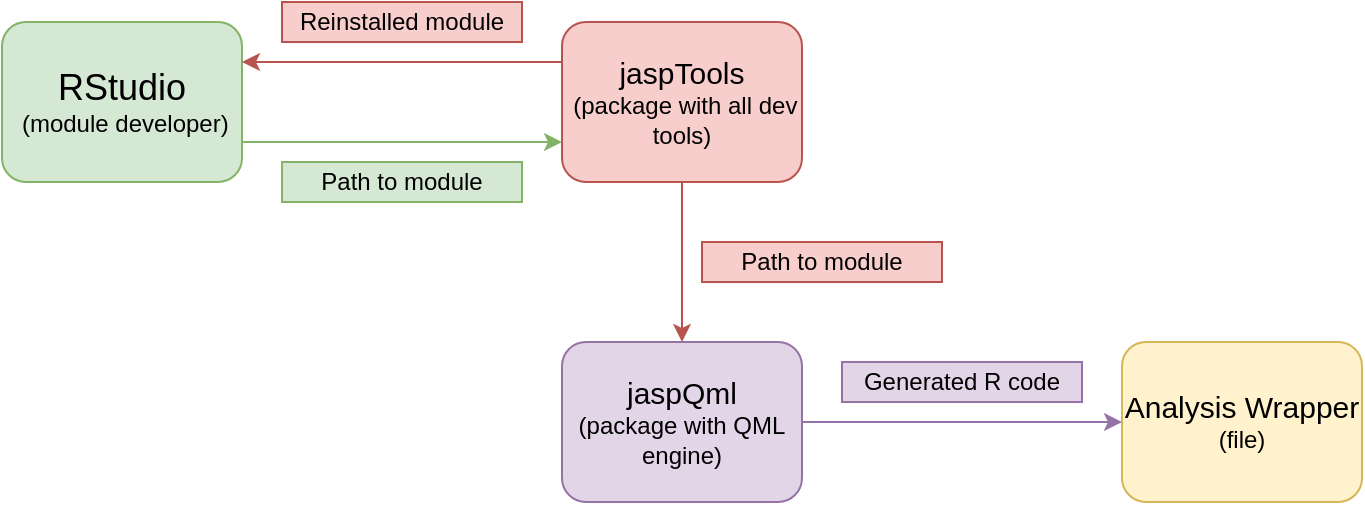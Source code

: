 <mxfile version="14.4.8" type="device"><diagram id="ig-kbpP4kJgic904C_cp" name="Page-1"><mxGraphModel dx="2062" dy="1124" grid="1" gridSize="10" guides="1" tooltips="1" connect="1" arrows="1" fold="1" page="1" pageScale="1" pageWidth="827" pageHeight="1169" math="0" shadow="0"><root><mxCell id="0"/><mxCell id="1" parent="0"/><mxCell id="neelp6xKrdvwuHRLlbqD-1" value="&lt;div&gt;&lt;font style=&quot;font-size: 15px&quot;&gt;jaspTools&lt;/font&gt;&lt;/div&gt;&lt;font style=&quot;font-size: 12px&quot;&gt;&amp;nbsp;(package with all dev tools)&lt;/font&gt;" style="rounded=1;whiteSpace=wrap;html=1;fillColor=#f8cecc;strokeColor=#b85450;" parent="1" vertex="1"><mxGeometry x="320" y="240" width="120" height="80" as="geometry"/></mxCell><mxCell id="neelp6xKrdvwuHRLlbqD-2" value="&lt;div&gt;&lt;font style=&quot;font-size: 15px&quot;&gt;jaspQml&lt;/font&gt;&lt;br&gt;&lt;/div&gt;&lt;div&gt;(package with QML engine)&lt;/div&gt;" style="rounded=1;whiteSpace=wrap;html=1;fillColor=#e1d5e7;strokeColor=#9673a6;" parent="1" vertex="1"><mxGeometry x="320" y="400" width="120" height="80" as="geometry"/></mxCell><mxCell id="neelp6xKrdvwuHRLlbqD-3" value="&lt;div style=&quot;font-size: 18px&quot;&gt;&lt;font style=&quot;font-size: 18px&quot;&gt;RStudio&lt;/font&gt;&lt;/div&gt;&amp;nbsp;(module developer)" style="rounded=1;whiteSpace=wrap;html=1;fillColor=#d5e8d4;strokeColor=#82b366;" parent="1" vertex="1"><mxGeometry x="40" y="240" width="120" height="80" as="geometry"/></mxCell><mxCell id="neelp6xKrdvwuHRLlbqD-5" value="&lt;div style=&quot;font-size: 15px&quot;&gt;&lt;font style=&quot;font-size: 15px&quot;&gt;Analysis Wrapper&lt;/font&gt;&lt;/div&gt;&lt;div&gt;&lt;font style=&quot;font-size: 12px&quot;&gt;(file)&lt;br&gt;&lt;/font&gt;&lt;/div&gt;" style="rounded=1;whiteSpace=wrap;html=1;fillColor=#fff2cc;strokeColor=#d6b656;" parent="1" vertex="1"><mxGeometry x="600" y="400" width="120" height="80" as="geometry"/></mxCell><mxCell id="neelp6xKrdvwuHRLlbqD-8" value="&lt;div&gt;Path to module&lt;br&gt;&lt;/div&gt;" style="rounded=0;whiteSpace=wrap;html=1;fillColor=#d5e8d4;strokeColor=#82b366;" parent="1" vertex="1"><mxGeometry x="180" y="310" width="120" height="20" as="geometry"/></mxCell><mxCell id="neelp6xKrdvwuHRLlbqD-9" value="&lt;div&gt;Path to module&lt;br&gt;&lt;/div&gt;" style="rounded=0;whiteSpace=wrap;html=1;fillColor=#f8cecc;strokeColor=#b85450;" parent="1" vertex="1"><mxGeometry x="390" y="350" width="120" height="20" as="geometry"/></mxCell><mxCell id="neelp6xKrdvwuHRLlbqD-12" value="Generated R code" style="rounded=0;whiteSpace=wrap;html=1;fillColor=#e1d5e7;strokeColor=#9673a6;" parent="1" vertex="1"><mxGeometry x="460" y="410" width="120" height="20" as="geometry"/></mxCell><mxCell id="neelp6xKrdvwuHRLlbqD-13" value="" style="endArrow=classic;html=1;entryX=0;entryY=0.75;entryDx=0;entryDy=0;fillColor=#d5e8d4;strokeColor=#82b366;exitX=1;exitY=0.75;exitDx=0;exitDy=0;" parent="1" target="neelp6xKrdvwuHRLlbqD-1" edge="1" source="neelp6xKrdvwuHRLlbqD-3"><mxGeometry width="50" height="50" relative="1" as="geometry"><mxPoint x="160" y="279.5" as="sourcePoint"/><mxPoint x="260" y="279.5" as="targetPoint"/></mxGeometry></mxCell><mxCell id="neelp6xKrdvwuHRLlbqD-14" value="" style="endArrow=classic;html=1;entryX=0.5;entryY=0;entryDx=0;entryDy=0;fillColor=#f8cecc;strokeColor=#b85450;exitX=0.5;exitY=1;exitDx=0;exitDy=0;" parent="1" target="neelp6xKrdvwuHRLlbqD-2" edge="1" source="neelp6xKrdvwuHRLlbqD-1"><mxGeometry width="50" height="50" relative="1" as="geometry"><mxPoint x="350" y="240" as="sourcePoint"/><mxPoint x="350" y="180" as="targetPoint"/></mxGeometry></mxCell><mxCell id="1ucuyX7bp_O-gKsCRUU--4" style="edgeStyle=orthogonalEdgeStyle;rounded=0;orthogonalLoop=1;jettySize=auto;html=1;exitX=0.5;exitY=1;exitDx=0;exitDy=0;" edge="1" parent="1" source="neelp6xKrdvwuHRLlbqD-5" target="neelp6xKrdvwuHRLlbqD-5"><mxGeometry relative="1" as="geometry"/></mxCell><mxCell id="1ucuyX7bp_O-gKsCRUU--5" value="" style="endArrow=classic;html=1;entryX=0;entryY=0.5;entryDx=0;entryDy=0;fillColor=#e1d5e7;strokeColor=#9673a6;exitX=0.5;exitY=1;exitDx=0;exitDy=0;" edge="1" parent="1" target="neelp6xKrdvwuHRLlbqD-5"><mxGeometry width="50" height="50" relative="1" as="geometry"><mxPoint x="440" y="440" as="sourcePoint"/><mxPoint x="440" y="520" as="targetPoint"/></mxGeometry></mxCell><mxCell id="1ucuyX7bp_O-gKsCRUU--6" value="" style="endArrow=classic;html=1;fillColor=#f8cecc;strokeColor=#b85450;exitX=0;exitY=0.25;exitDx=0;exitDy=0;entryX=1;entryY=0.25;entryDx=0;entryDy=0;" edge="1" parent="1" source="neelp6xKrdvwuHRLlbqD-1" target="neelp6xKrdvwuHRLlbqD-3"><mxGeometry width="50" height="50" relative="1" as="geometry"><mxPoint x="160" y="270" as="sourcePoint"/><mxPoint x="200" y="200" as="targetPoint"/></mxGeometry></mxCell><mxCell id="1ucuyX7bp_O-gKsCRUU--7" value="Reinstalled module" style="rounded=0;whiteSpace=wrap;html=1;fillColor=#f8cecc;strokeColor=#b85450;" vertex="1" parent="1"><mxGeometry x="180" y="230" width="120" height="20" as="geometry"/></mxCell></root></mxGraphModel></diagram></mxfile>